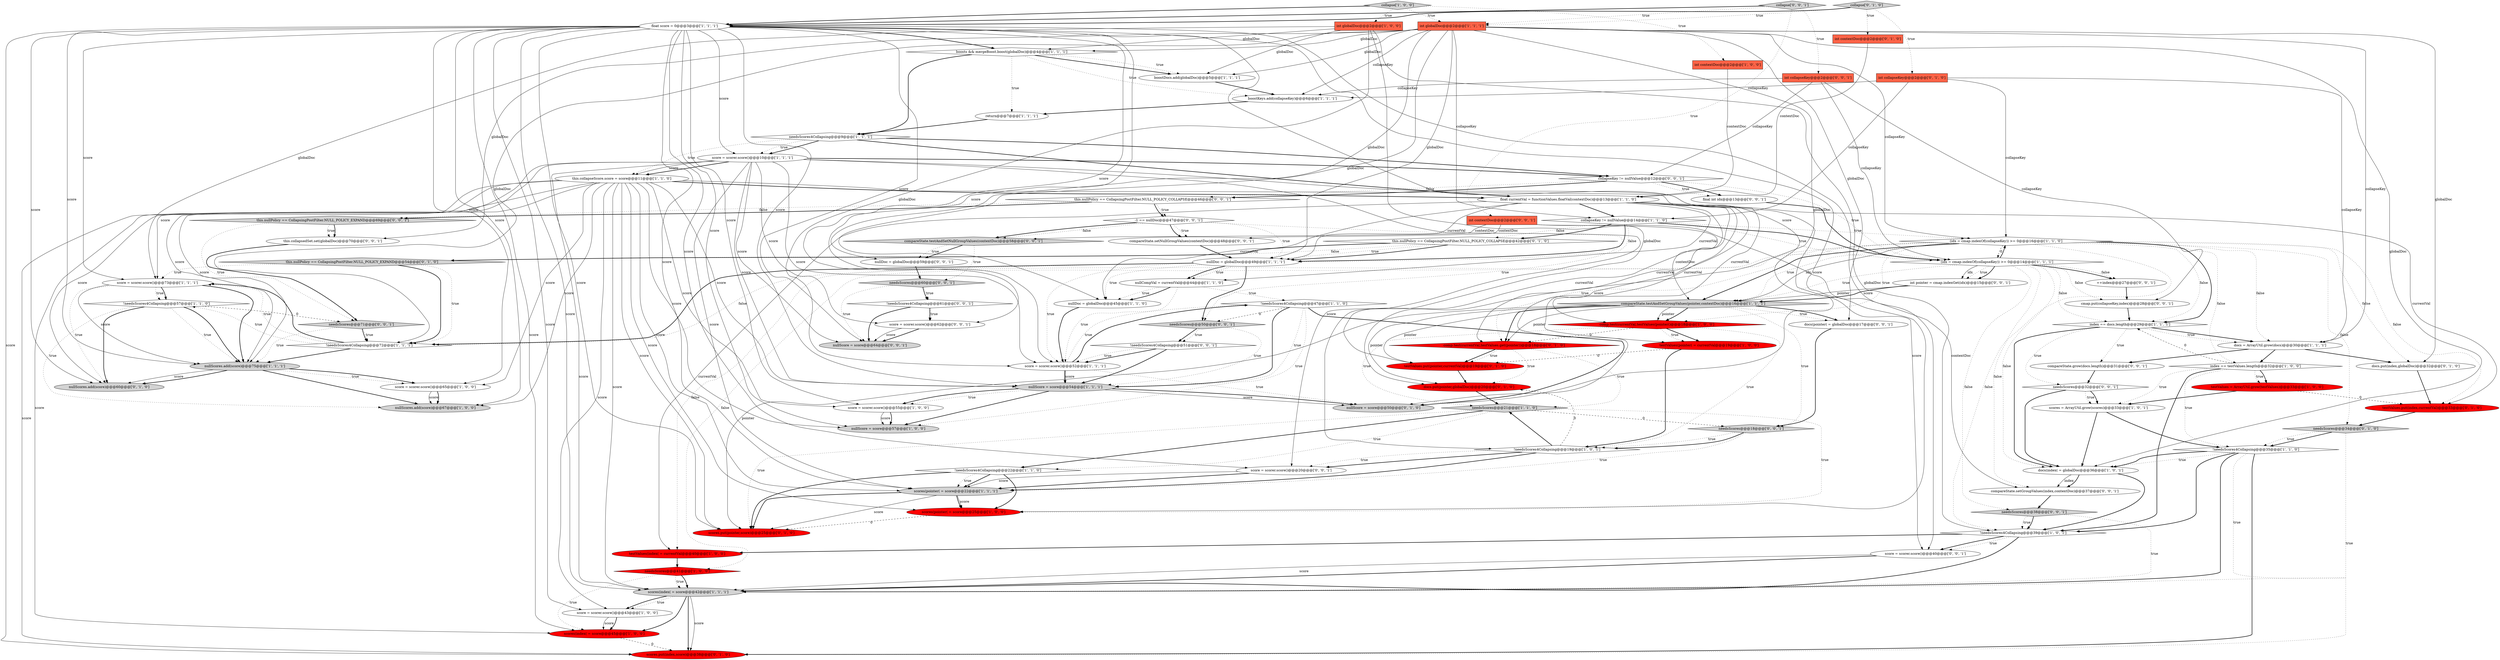 digraph {
5 [style = filled, label = "boosts && mergeBoost.boost(globalDoc)@@@4@@@['1', '1', '1']", fillcolor = white, shape = diamond image = "AAA0AAABBB1BBB"];
79 [style = filled, label = "nullDoc = globalDoc@@@59@@@['0', '0', '1']", fillcolor = white, shape = ellipse image = "AAA0AAABBB3BBB"];
19 [style = filled, label = "index == docs.length@@@29@@@['1', '1', '1']", fillcolor = white, shape = diamond image = "AAA0AAABBB1BBB"];
1 [style = filled, label = "this.collapseScore.score = score@@@11@@@['1', '1', '0']", fillcolor = white, shape = ellipse image = "AAA0AAABBB1BBB"];
72 [style = filled, label = "needsScores@@@38@@@['0', '0', '1']", fillcolor = lightgray, shape = diamond image = "AAA0AAABBB3BBB"];
17 [style = filled, label = "nullScore = score@@@54@@@['1', '1', '1']", fillcolor = lightgray, shape = ellipse image = "AAA0AAABBB1BBB"];
94 [style = filled, label = "collapse['0', '0', '1']", fillcolor = lightgray, shape = diamond image = "AAA0AAABBB3BBB"];
26 [style = filled, label = "int globalDoc@@@2@@@['1', '0', '0']", fillcolor = tomato, shape = box image = "AAA0AAABBB1BBB"];
9 [style = filled, label = "scores = ArrayUtil.grow(scores)@@@33@@@['1', '0', '1']", fillcolor = white, shape = ellipse image = "AAA0AAABBB1BBB"];
10 [style = filled, label = "float score = 0@@@3@@@['1', '1', '1']", fillcolor = white, shape = ellipse image = "AAA0AAABBB1BBB"];
20 [style = filled, label = "scores(pointer( = score@@@25@@@['1', '0', '0']", fillcolor = red, shape = ellipse image = "AAA1AAABBB1BBB"];
54 [style = filled, label = "testValues.put(pointer,currentVal)@@@19@@@['0', '1', '0']", fillcolor = red, shape = ellipse image = "AAA1AAABBB2BBB"];
86 [style = filled, label = "compareState.testAndSetNullGroupValues(contextDoc)@@@58@@@['0', '0', '1']", fillcolor = lightgray, shape = diamond image = "AAA0AAABBB3BBB"];
57 [style = filled, label = "this.nullPolicy == CollapsingPostFilter.NULL_POLICY_EXPAND@@@54@@@['0', '1', '0']", fillcolor = lightgray, shape = diamond image = "AAA0AAABBB2BBB"];
18 [style = filled, label = "compareState.testAndSetGroupValues(pointer,contextDoc)@@@16@@@['1', '1', '1']", fillcolor = lightgray, shape = diamond image = "AAA0AAABBB1BBB"];
27 [style = filled, label = "return@@@7@@@['1', '1', '1']", fillcolor = white, shape = ellipse image = "AAA0AAABBB1BBB"];
82 [style = filled, label = "!needsScores4Collapsing@@@61@@@['0', '0', '1']", fillcolor = white, shape = diamond image = "AAA0AAABBB3BBB"];
12 [style = filled, label = "score = scorer.score()@@@73@@@['1', '1', '1']", fillcolor = white, shape = ellipse image = "AAA0AAABBB1BBB"];
66 [style = filled, label = "needsScores@@@71@@@['0', '0', '1']", fillcolor = lightgray, shape = diamond image = "AAA0AAABBB3BBB"];
83 [style = filled, label = "compareState.setNullGroupValues(contextDoc)@@@48@@@['0', '0', '1']", fillcolor = white, shape = ellipse image = "AAA0AAABBB3BBB"];
41 [style = filled, label = "(idx = cmap.indexOf(collapseKey)) >= 0@@@16@@@['1', '1', '0']", fillcolor = white, shape = diamond image = "AAA0AAABBB1BBB"];
68 [style = filled, label = "!needsScores4Collapsing@@@51@@@['0', '0', '1']", fillcolor = white, shape = diamond image = "AAA0AAABBB3BBB"];
89 [style = filled, label = "final int idx@@@13@@@['0', '0', '1']", fillcolor = white, shape = ellipse image = "AAA0AAABBB3BBB"];
29 [style = filled, label = "(idx = cmap.indexOf(collapseKey)) >= 0@@@14@@@['1', '1', '1']", fillcolor = white, shape = diamond image = "AAA0AAABBB1BBB"];
51 [style = filled, label = "int collapseKey@@@2@@@['0', '1', '0']", fillcolor = tomato, shape = box image = "AAA0AAABBB2BBB"];
58 [style = filled, label = "this.nullPolicy == CollapsingPostFilter.NULL_POLICY_COLLAPSE@@@42@@@['0', '1', '0']", fillcolor = white, shape = diamond image = "AAA0AAABBB2BBB"];
81 [style = filled, label = "this.nullPolicy == CollapsingPostFilter.NULL_POLICY_COLLAPSE@@@46@@@['0', '0', '1']", fillcolor = white, shape = diamond image = "AAA0AAABBB3BBB"];
67 [style = filled, label = "score = scorer.score()@@@40@@@['0', '0', '1']", fillcolor = white, shape = ellipse image = "AAA0AAABBB3BBB"];
34 [style = filled, label = "needsScores4Collapsing@@@9@@@['1', '1', '1']", fillcolor = white, shape = diamond image = "AAA0AAABBB1BBB"];
23 [style = filled, label = "!needsScores4Collapsing@@@47@@@['1', '1', '0']", fillcolor = white, shape = diamond image = "AAA0AAABBB1BBB"];
70 [style = filled, label = "needsScores@@@18@@@['0', '0', '1']", fillcolor = lightgray, shape = diamond image = "AAA0AAABBB3BBB"];
73 [style = filled, label = "docs(pointer( = globalDoc@@@17@@@['0', '0', '1']", fillcolor = white, shape = ellipse image = "AAA0AAABBB3BBB"];
46 [style = filled, label = "float currentVal = functionValues.floatVal(contextDoc)@@@13@@@['1', '1', '0']", fillcolor = white, shape = ellipse image = "AAA0AAABBB1BBB"];
31 [style = filled, label = "scores(pointer( = score@@@22@@@['1', '1', '1']", fillcolor = lightgray, shape = ellipse image = "AAA0AAABBB1BBB"];
50 [style = filled, label = "score = scorer.score()@@@52@@@['1', '1', '1']", fillcolor = white, shape = ellipse image = "AAA0AAABBB1BBB"];
25 [style = filled, label = "int contextDoc@@@2@@@['1', '0', '0']", fillcolor = tomato, shape = box image = "AAA0AAABBB1BBB"];
63 [style = filled, label = "scores.put(index,score)@@@38@@@['0', '1', '0']", fillcolor = red, shape = ellipse image = "AAA1AAABBB2BBB"];
44 [style = filled, label = "needsScores@@@21@@@['1', '1', '0']", fillcolor = lightgray, shape = diamond image = "AAA0AAABBB1BBB"];
49 [style = filled, label = "docs(index( = globalDoc@@@36@@@['1', '0', '1']", fillcolor = white, shape = ellipse image = "AAA0AAABBB1BBB"];
60 [style = filled, label = "collapse['0', '1', '0']", fillcolor = lightgray, shape = diamond image = "AAA0AAABBB2BBB"];
92 [style = filled, label = "compareState.grow(docs.length)@@@31@@@['0', '0', '1']", fillcolor = white, shape = ellipse image = "AAA0AAABBB3BBB"];
33 [style = filled, label = "nullCompVal = currentVal@@@44@@@['1', '1', '0']", fillcolor = white, shape = ellipse image = "AAA0AAABBB1BBB"];
28 [style = filled, label = "nullScores.add(score)@@@75@@@['1', '1', '1']", fillcolor = lightgray, shape = ellipse image = "AAA0AAABBB1BBB"];
53 [style = filled, label = "nullScores.add(score)@@@60@@@['0', '1', '0']", fillcolor = lightgray, shape = ellipse image = "AAA0AAABBB2BBB"];
56 [style = filled, label = "int contextDoc@@@2@@@['0', '1', '0']", fillcolor = tomato, shape = box image = "AAA0AAABBB2BBB"];
90 [style = filled, label = "cmap.put(collapseKey,index)@@@28@@@['0', '0', '1']", fillcolor = white, shape = ellipse image = "AAA0AAABBB3BBB"];
69 [style = filled, label = "int pointer = cmap.indexGet(idx)@@@15@@@['0', '0', '1']", fillcolor = white, shape = ellipse image = "AAA0AAABBB3BBB"];
84 [style = filled, label = "this.nullPolicy == CollapsingPostFilter.NULL_POLICY_EXPAND@@@69@@@['0', '0', '1']", fillcolor = lightgray, shape = diamond image = "AAA0AAABBB3BBB"];
36 [style = filled, label = "!needsScores4Collapsing@@@35@@@['1', '1', '0']", fillcolor = white, shape = diamond image = "AAA0AAABBB1BBB"];
47 [style = filled, label = "int globalDoc@@@2@@@['1', '1', '1']", fillcolor = tomato, shape = box image = "AAA0AAABBB1BBB"];
95 [style = filled, label = "score = scorer.score()@@@20@@@['0', '0', '1']", fillcolor = white, shape = ellipse image = "AAA0AAABBB3BBB"];
38 [style = filled, label = "scores(index( = score@@@42@@@['1', '1', '1']", fillcolor = lightgray, shape = ellipse image = "AAA0AAABBB1BBB"];
85 [style = filled, label = "needsScores@@@50@@@['0', '0', '1']", fillcolor = lightgray, shape = diamond image = "AAA0AAABBB3BBB"];
88 [style = filled, label = "int contextDoc@@@2@@@['0', '0', '1']", fillcolor = tomato, shape = box image = "AAA0AAABBB3BBB"];
3 [style = filled, label = "index == testValues.length@@@32@@@['1', '0', '0']", fillcolor = white, shape = diamond image = "AAA0AAABBB1BBB"];
0 [style = filled, label = "collapse['1', '0', '0']", fillcolor = lightgray, shape = diamond image = "AAA0AAABBB1BBB"];
40 [style = filled, label = "nullScore = score@@@57@@@['1', '0', '0']", fillcolor = lightgray, shape = ellipse image = "AAA0AAABBB1BBB"];
80 [style = filled, label = "int collapseKey@@@2@@@['0', '0', '1']", fillcolor = tomato, shape = box image = "AAA0AAABBB3BBB"];
14 [style = filled, label = "!needsScores4Collapsing@@@39@@@['1', '0', '1']", fillcolor = white, shape = diamond image = "AAA0AAABBB1BBB"];
43 [style = filled, label = "collapseKey != nullValue@@@14@@@['1', '1', '0']", fillcolor = white, shape = diamond image = "AAA0AAABBB1BBB"];
4 [style = filled, label = "docs = ArrayUtil.grow(docs)@@@30@@@['1', '1', '1']", fillcolor = white, shape = ellipse image = "AAA0AAABBB1BBB"];
2 [style = filled, label = "!needsScores4Collapsing@@@57@@@['1', '1', '0']", fillcolor = white, shape = diamond image = "AAA0AAABBB1BBB"];
6 [style = filled, label = "score = scorer.score()@@@55@@@['1', '0', '0']", fillcolor = white, shape = ellipse image = "AAA0AAABBB1BBB"];
16 [style = filled, label = "!needsScores4Collapsing@@@19@@@['1', '0', '1']", fillcolor = white, shape = diamond image = "AAA0AAABBB1BBB"];
21 [style = filled, label = "needsScores@@@41@@@['1', '0', '0']", fillcolor = red, shape = diamond image = "AAA1AAABBB1BBB"];
15 [style = filled, label = "!needsScores4Collapsing@@@72@@@['1', '1', '1']", fillcolor = white, shape = diamond image = "AAA0AAABBB1BBB"];
64 [style = filled, label = "docs.put(pointer,globalDoc)@@@20@@@['0', '1', '0']", fillcolor = red, shape = ellipse image = "AAA1AAABBB2BBB"];
71 [style = filled, label = "++index@@@27@@@['0', '0', '1']", fillcolor = white, shape = ellipse image = "AAA0AAABBB3BBB"];
74 [style = filled, label = "nullScore = score@@@64@@@['0', '0', '1']", fillcolor = lightgray, shape = ellipse image = "AAA0AAABBB3BBB"];
24 [style = filled, label = "nullDoc = globalDoc@@@45@@@['1', '1', '0']", fillcolor = white, shape = ellipse image = "AAA0AAABBB1BBB"];
91 [style = filled, label = "-1 == nullDoc@@@47@@@['0', '0', '1']", fillcolor = white, shape = diamond image = "AAA0AAABBB3BBB"];
55 [style = filled, label = "testValues.put(index,currentVal)@@@33@@@['0', '1', '0']", fillcolor = red, shape = ellipse image = "AAA1AAABBB2BBB"];
52 [style = filled, label = "comp.test(currentVal,testValues.get(pointer))@@@18@@@['0', '1', '0']", fillcolor = red, shape = diamond image = "AAA1AAABBB2BBB"];
45 [style = filled, label = "boostDocs.add(globalDoc)@@@5@@@['1', '1', '1']", fillcolor = white, shape = ellipse image = "AAA0AAABBB1BBB"];
37 [style = filled, label = "nullScores.add(score)@@@67@@@['1', '0', '0']", fillcolor = lightgray, shape = ellipse image = "AAA0AAABBB1BBB"];
61 [style = filled, label = "scores.put(pointer,score)@@@25@@@['0', '1', '0']", fillcolor = red, shape = ellipse image = "AAA1AAABBB2BBB"];
7 [style = filled, label = "scores(index( = score@@@45@@@['1', '0', '0']", fillcolor = red, shape = ellipse image = "AAA1AAABBB1BBB"];
22 [style = filled, label = "score = scorer.score()@@@65@@@['1', '0', '0']", fillcolor = white, shape = ellipse image = "AAA0AAABBB1BBB"];
65 [style = filled, label = "docs.put(index,globalDoc)@@@32@@@['0', '1', '0']", fillcolor = white, shape = ellipse image = "AAA0AAABBB2BBB"];
42 [style = filled, label = "testValues = ArrayUtil.grow(testValues)@@@33@@@['1', '0', '0']", fillcolor = red, shape = ellipse image = "AAA1AAABBB1BBB"];
59 [style = filled, label = "nullScore = score@@@50@@@['0', '1', '0']", fillcolor = lightgray, shape = ellipse image = "AAA0AAABBB2BBB"];
11 [style = filled, label = "comp.test(currentVal,testValues(pointer()@@@18@@@['1', '0', '0']", fillcolor = red, shape = diamond image = "AAA1AAABBB1BBB"];
30 [style = filled, label = "testValues(index( = currentVal@@@40@@@['1', '0', '0']", fillcolor = red, shape = ellipse image = "AAA1AAABBB1BBB"];
32 [style = filled, label = "testValues(pointer( = currentVal@@@19@@@['1', '0', '0']", fillcolor = red, shape = ellipse image = "AAA1AAABBB1BBB"];
75 [style = filled, label = "needsScores@@@60@@@['0', '0', '1']", fillcolor = lightgray, shape = diamond image = "AAA0AAABBB3BBB"];
35 [style = filled, label = "score = scorer.score()@@@10@@@['1', '1', '1']", fillcolor = white, shape = ellipse image = "AAA0AAABBB1BBB"];
93 [style = filled, label = "collapseKey != nullValue@@@12@@@['0', '0', '1']", fillcolor = white, shape = diamond image = "AAA0AAABBB3BBB"];
78 [style = filled, label = "this.collapsedSet.set(globalDoc)@@@70@@@['0', '0', '1']", fillcolor = white, shape = ellipse image = "AAA0AAABBB3BBB"];
77 [style = filled, label = "score = scorer.score()@@@62@@@['0', '0', '1']", fillcolor = white, shape = ellipse image = "AAA0AAABBB3BBB"];
8 [style = filled, label = "!needsScores4Collapsing@@@22@@@['1', '1', '0']", fillcolor = white, shape = diamond image = "AAA0AAABBB1BBB"];
87 [style = filled, label = "compareState.setGroupValues(index,contextDoc)@@@37@@@['0', '0', '1']", fillcolor = white, shape = ellipse image = "AAA0AAABBB3BBB"];
62 [style = filled, label = "needsScores@@@34@@@['0', '1', '0']", fillcolor = lightgray, shape = diamond image = "AAA0AAABBB2BBB"];
76 [style = filled, label = "needsScores@@@32@@@['0', '0', '1']", fillcolor = white, shape = diamond image = "AAA0AAABBB3BBB"];
39 [style = filled, label = "score = scorer.score()@@@43@@@['1', '0', '0']", fillcolor = white, shape = ellipse image = "AAA0AAABBB1BBB"];
48 [style = filled, label = "boostKeys.add(collapseKey)@@@6@@@['1', '1', '1']", fillcolor = white, shape = ellipse image = "AAA0AAABBB1BBB"];
13 [style = filled, label = "nullDoc = globalDoc@@@49@@@['1', '1', '1']", fillcolor = white, shape = ellipse image = "AAA0AAABBB1BBB"];
19->76 [style = dotted, label="true"];
47->24 [style = solid, label="globalDoc"];
18->54 [style = solid, label="pointer"];
17->6 [style = dotted, label="true"];
55->62 [style = bold, label=""];
2->37 [style = dotted, label="true"];
17->59 [style = solid, label="score"];
2->66 [style = dashed, label="0"];
35->93 [style = bold, label=""];
52->64 [style = dotted, label="true"];
11->44 [style = dotted, label="true"];
48->27 [style = bold, label=""];
5->48 [style = dotted, label="true"];
47->65 [style = solid, label="globalDoc"];
21->38 [style = bold, label=""];
2->53 [style = bold, label=""];
35->28 [style = solid, label="score"];
29->72 [style = dotted, label="false"];
76->9 [style = dotted, label="true"];
51->4 [style = solid, label="collapseKey"];
47->13 [style = solid, label="globalDoc"];
70->31 [style = dotted, label="true"];
69->18 [style = bold, label=""];
2->28 [style = bold, label=""];
43->58 [style = bold, label=""];
67->38 [style = bold, label=""];
93->29 [style = dotted, label="true"];
41->11 [style = dotted, label="true"];
36->63 [style = bold, label=""];
50->23 [style = bold, label=""];
1->53 [style = solid, label="score"];
18->11 [style = bold, label=""];
49->87 [style = solid, label="index"];
12->2 [style = dotted, label="true"];
77->74 [style = bold, label=""];
18->11 [style = solid, label="pointer"];
18->64 [style = solid, label="pointer"];
10->39 [style = solid, label="score"];
50->59 [style = dotted, label="true"];
78->66 [style = bold, label=""];
29->71 [style = bold, label=""];
47->5 [style = solid, label="globalDoc"];
43->13 [style = bold, label=""];
10->12 [style = solid, label="score"];
10->74 [style = solid, label="score"];
29->90 [style = dotted, label="false"];
1->40 [style = solid, label="score"];
13->15 [style = bold, label=""];
75->82 [style = bold, label=""];
47->41 [style = solid, label="collapseKey"];
62->36 [style = bold, label=""];
35->50 [style = solid, label="score"];
60->56 [style = dotted, label="true"];
88->86 [style = solid, label="contextDoc"];
71->90 [style = bold, label=""];
14->67 [style = dotted, label="true"];
91->83 [style = bold, label=""];
72->14 [style = dotted, label="true"];
46->55 [style = solid, label="currentVal"];
82->77 [style = bold, label=""];
50->17 [style = bold, label=""];
39->7 [style = solid, label="score"];
81->91 [style = dotted, label="true"];
34->1 [style = dotted, label="true"];
23->85 [style = dashed, label="0"];
73->70 [style = bold, label=""];
29->69 [style = dotted, label="true"];
90->19 [style = bold, label=""];
93->81 [style = dotted, label="false"];
70->16 [style = bold, label=""];
84->78 [style = dotted, label="true"];
10->5 [style = bold, label=""];
35->1 [style = bold, label=""];
10->95 [style = solid, label="score"];
34->35 [style = dotted, label="true"];
35->1 [style = solid, label="score"];
10->67 [style = solid, label="score"];
49->87 [style = bold, label=""];
33->24 [style = dotted, label="true"];
84->66 [style = dotted, label="true"];
41->52 [style = dotted, label="true"];
9->49 [style = bold, label=""];
24->50 [style = bold, label=""];
46->52 [style = solid, label="currentVal"];
1->59 [style = solid, label="score"];
35->17 [style = solid, label="score"];
41->18 [style = dotted, label="true"];
33->23 [style = dotted, label="true"];
10->38 [style = solid, label="score"];
1->61 [style = solid, label="score"];
60->10 [style = bold, label=""];
86->79 [style = bold, label=""];
77->74 [style = solid, label="score"];
16->64 [style = dashed, label="0"];
1->37 [style = solid, label="score"];
80->29 [style = solid, label="collapseKey"];
31->20 [style = solid, label="score"];
13->24 [style = dotted, label="true"];
41->55 [style = dotted, label="false"];
41->19 [style = bold, label=""];
41->62 [style = dotted, label="false"];
31->61 [style = bold, label=""];
42->9 [style = bold, label=""];
5->45 [style = bold, label=""];
10->59 [style = solid, label="score"];
45->48 [style = bold, label=""];
14->67 [style = bold, label=""];
12->2 [style = bold, label=""];
28->53 [style = solid, label="score"];
82->74 [style = bold, label=""];
94->10 [style = bold, label=""];
38->7 [style = bold, label=""];
21->7 [style = dotted, label="true"];
85->68 [style = bold, label=""];
44->8 [style = dotted, label="true"];
12->53 [style = dotted, label="true"];
23->17 [style = bold, label=""];
35->31 [style = solid, label="score"];
31->20 [style = bold, label=""];
10->31 [style = solid, label="score"];
3->42 [style = dotted, label="true"];
12->28 [style = bold, label=""];
41->19 [style = dotted, label="false"];
15->2 [style = dotted, label="true"];
1->17 [style = solid, label="score"];
14->38 [style = bold, label=""];
58->57 [style = dotted, label="false"];
2->28 [style = dotted, label="true"];
72->38 [style = dotted, label="true"];
42->55 [style = dashed, label="0"];
41->21 [style = dotted, label="false"];
60->47 [style = dotted, label="true"];
41->29 [style = dashed, label="0"];
15->12 [style = bold, label=""];
35->95 [style = solid, label="score"];
46->24 [style = solid, label="currentVal"];
10->61 [style = solid, label="score"];
10->53 [style = solid, label="score"];
23->59 [style = bold, label=""];
81->91 [style = bold, label=""];
85->68 [style = dotted, label="true"];
46->43 [style = bold, label=""];
34->93 [style = bold, label=""];
62->36 [style = dotted, label="true"];
17->40 [style = bold, label=""];
35->67 [style = solid, label="score"];
11->32 [style = bold, label=""];
32->16 [style = bold, label=""];
47->43 [style = solid, label="collapseKey"];
1->63 [style = solid, label="score"];
30->21 [style = bold, label=""];
13->33 [style = dotted, label="true"];
46->13 [style = solid, label="currentVal"];
10->22 [style = solid, label="score"];
41->65 [style = dotted, label="false"];
66->28 [style = dotted, label="true"];
18->52 [style = bold, label=""];
41->18 [style = bold, label=""];
44->70 [style = dashed, label="0"];
47->64 [style = solid, label="globalDoc"];
10->37 [style = solid, label="score"];
47->73 [style = solid, label="globalDoc"];
92->76 [style = bold, label=""];
80->90 [style = solid, label="collapseKey"];
28->53 [style = bold, label=""];
29->41 [style = bold, label=""];
82->77 [style = dotted, label="true"];
91->85 [style = dotted, label="true"];
4->92 [style = bold, label=""];
87->72 [style = bold, label=""];
26->12 [style = solid, label="globalDoc"];
51->41 [style = solid, label="collapseKey"];
46->33 [style = solid, label="currentVal"];
19->49 [style = bold, label=""];
6->40 [style = bold, label=""];
38->63 [style = bold, label=""];
51->48 [style = solid, label="collapseKey"];
46->32 [style = solid, label="currentVal"];
17->59 [style = bold, label=""];
31->61 [style = solid, label="score"];
86->79 [style = dotted, label="true"];
10->20 [style = solid, label="score"];
47->4 [style = solid, label="collapseKey"];
47->48 [style = solid, label="collapseKey"];
68->50 [style = bold, label=""];
38->39 [style = dotted, label="true"];
33->50 [style = dotted, label="true"];
46->11 [style = solid, label="currentVal"];
52->44 [style = dotted, label="true"];
91->86 [style = bold, label=""];
38->39 [style = bold, label=""];
21->38 [style = dotted, label="true"];
1->46 [style = bold, label=""];
43->13 [style = dotted, label="false"];
32->54 [style = dashed, label="0"];
29->87 [style = dotted, label="false"];
57->15 [style = dotted, label="true"];
13->85 [style = bold, label=""];
8->20 [style = bold, label=""];
10->40 [style = solid, label="score"];
44->20 [style = dotted, label="true"];
19->92 [style = dotted, label="true"];
51->43 [style = solid, label="collapseKey"];
23->17 [style = dotted, label="true"];
1->31 [style = solid, label="score"];
8->31 [style = dotted, label="true"];
26->45 [style = solid, label="globalDoc"];
83->13 [style = bold, label=""];
4->3 [style = bold, label=""];
93->89 [style = dotted, label="true"];
10->50 [style = solid, label="score"];
28->37 [style = bold, label=""];
35->12 [style = solid, label="score"];
66->15 [style = bold, label=""];
25->46 [style = solid, label="contextDoc"];
4->65 [style = bold, label=""];
76->49 [style = bold, label=""];
68->50 [style = dotted, label="true"];
10->63 [style = solid, label="score"];
35->38 [style = solid, label="score"];
58->13 [style = dotted, label="true"];
39->7 [style = bold, label=""];
11->52 [style = dashed, label="0"];
38->63 [style = solid, label="score"];
15->12 [style = dotted, label="true"];
70->16 [style = dotted, label="true"];
0->26 [style = dotted, label="true"];
1->38 [style = solid, label="score"];
52->54 [style = bold, label=""];
64->44 [style = bold, label=""];
17->6 [style = bold, label=""];
62->63 [style = dotted, label="true"];
13->15 [style = dotted, label="false"];
26->50 [style = solid, label="globalDoc"];
41->14 [style = dotted, label="false"];
85->17 [style = dotted, label="true"];
29->69 [style = bold, label=""];
41->18 [style = solid, label="idx"];
3->42 [style = bold, label=""];
1->7 [style = solid, label="score"];
67->38 [style = solid, label="score"];
88->18 [style = solid, label="contextDoc"];
91->86 [style = dotted, label="false"];
15->28 [style = bold, label=""];
16->44 [style = bold, label=""];
33->24 [style = bold, label=""];
57->15 [style = bold, label=""];
5->45 [style = dotted, label="true"];
57->12 [style = dotted, label="true"];
5->27 [style = dotted, label="true"];
79->75 [style = bold, label=""];
94->88 [style = dotted, label="true"];
47->79 [style = solid, label="globalDoc"];
52->54 [style = dotted, label="true"];
81->84 [style = bold, label=""];
9->36 [style = bold, label=""];
0->47 [style = dotted, label="true"];
60->51 [style = dotted, label="true"];
86->75 [style = dotted, label="true"];
29->71 [style = dotted, label="false"];
18->61 [style = solid, label="pointer"];
44->61 [style = dotted, label="true"];
26->16 [style = solid, label="globalDoc"];
47->78 [style = solid, label="globalDoc"];
6->40 [style = solid, label="score"];
1->22 [style = solid, label="score"];
43->29 [style = dotted, label="true"];
3->19 [style = dashed, label="0"];
29->69 [style = solid, label="idx"];
35->74 [style = solid, label="score"];
47->15 [style = solid, label="globalDoc"];
10->28 [style = solid, label="score"];
12->28 [style = solid, label="score"];
66->15 [style = dotted, label="true"];
19->4 [style = bold, label=""];
36->38 [style = bold, label=""];
88->87 [style = solid, label="contextDoc"];
22->37 [style = solid, label="score"];
46->30 [style = solid, label="currentVal"];
1->28 [style = solid, label="score"];
80->93 [style = solid, label="collapseKey"];
34->46 [style = bold, label=""];
44->8 [style = bold, label=""];
22->37 [style = bold, label=""];
49->14 [style = bold, label=""];
94->47 [style = dotted, label="true"];
46->54 [style = solid, label="currentVal"];
7->63 [style = dashed, label="0"];
75->82 [style = dotted, label="true"];
0->25 [style = dotted, label="true"];
36->38 [style = dotted, label="true"];
26->14 [style = solid, label="globalDoc"];
80->48 [style = solid, label="collapseKey"];
5->34 [style = bold, label=""];
95->31 [style = solid, label="score"];
1->6 [style = solid, label="score"];
18->73 [style = dotted, label="true"];
94->80 [style = dotted, label="true"];
43->29 [style = bold, label=""];
13->50 [style = dotted, label="true"];
69->18 [style = solid, label="pointer"];
20->61 [style = dashed, label="0"];
95->31 [style = bold, label=""];
29->49 [style = dotted, label="false"];
29->18 [style = dotted, label="true"];
14->30 [style = bold, label=""];
16->95 [style = dotted, label="true"];
16->95 [style = bold, label=""];
72->14 [style = bold, label=""];
84->78 [style = bold, label=""];
41->4 [style = dotted, label="false"];
36->14 [style = bold, label=""];
8->61 [style = bold, label=""];
47->49 [style = solid, label="globalDoc"];
23->40 [style = dotted, label="true"];
41->30 [style = dotted, label="false"];
1->39 [style = solid, label="score"];
19->4 [style = dotted, label="true"];
36->49 [style = bold, label=""];
29->19 [style = dotted, label="false"];
10->6 [style = solid, label="score"];
11->16 [style = dotted, label="true"];
88->83 [style = solid, label="contextDoc"];
47->45 [style = solid, label="globalDoc"];
65->55 [style = bold, label=""];
18->70 [style = dotted, label="true"];
34->35 [style = bold, label=""];
68->17 [style = bold, label=""];
18->73 [style = bold, label=""];
54->64 [style = bold, label=""];
50->23 [style = dotted, label="true"];
91->83 [style = dotted, label="true"];
26->5 [style = solid, label="globalDoc"];
8->31 [style = bold, label=""];
58->57 [style = bold, label=""];
3->9 [style = dotted, label="true"];
91->13 [style = dotted, label="true"];
10->7 [style = solid, label="score"];
36->49 [style = dotted, label="true"];
10->77 [style = solid, label="score"];
27->34 [style = bold, label=""];
41->3 [style = dotted, label="false"];
89->29 [style = bold, label=""];
16->31 [style = bold, label=""];
10->17 [style = solid, label="score"];
28->22 [style = dotted, label="true"];
35->77 [style = solid, label="score"];
76->9 [style = bold, label=""];
93->89 [style = bold, label=""];
28->22 [style = bold, label=""];
58->13 [style = bold, label=""];
56->46 [style = solid, label="contextDoc"];
11->32 [style = dotted, label="true"];
3->36 [style = dotted, label="true"];
3->14 [style = bold, label=""];
18->52 [style = solid, label="pointer"];
93->81 [style = bold, label=""];
75->74 [style = dotted, label="true"];
0->10 [style = bold, label=""];
10->35 [style = solid, label="score"];
81->84 [style = dotted, label="false"];
50->17 [style = solid, label="score"];
43->41 [style = dotted, label="true"];
1->20 [style = solid, label="score"];
13->33 [style = bold, label=""];
43->58 [style = dotted, label="false"];
}
